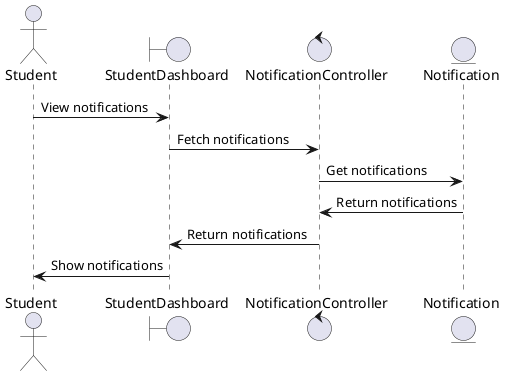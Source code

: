 @startuml ReceiveNotifications
actor Student
boundary StudentDashboard
control NotificationController
entity Notification

Student -> StudentDashboard: View notifications
StudentDashboard -> NotificationController: Fetch notifications
NotificationController -> Notification: Get notifications
Notification -> NotificationController: Return notifications
NotificationController -> StudentDashboard: Return notifications
StudentDashboard -> Student: Show notifications
@enduml
